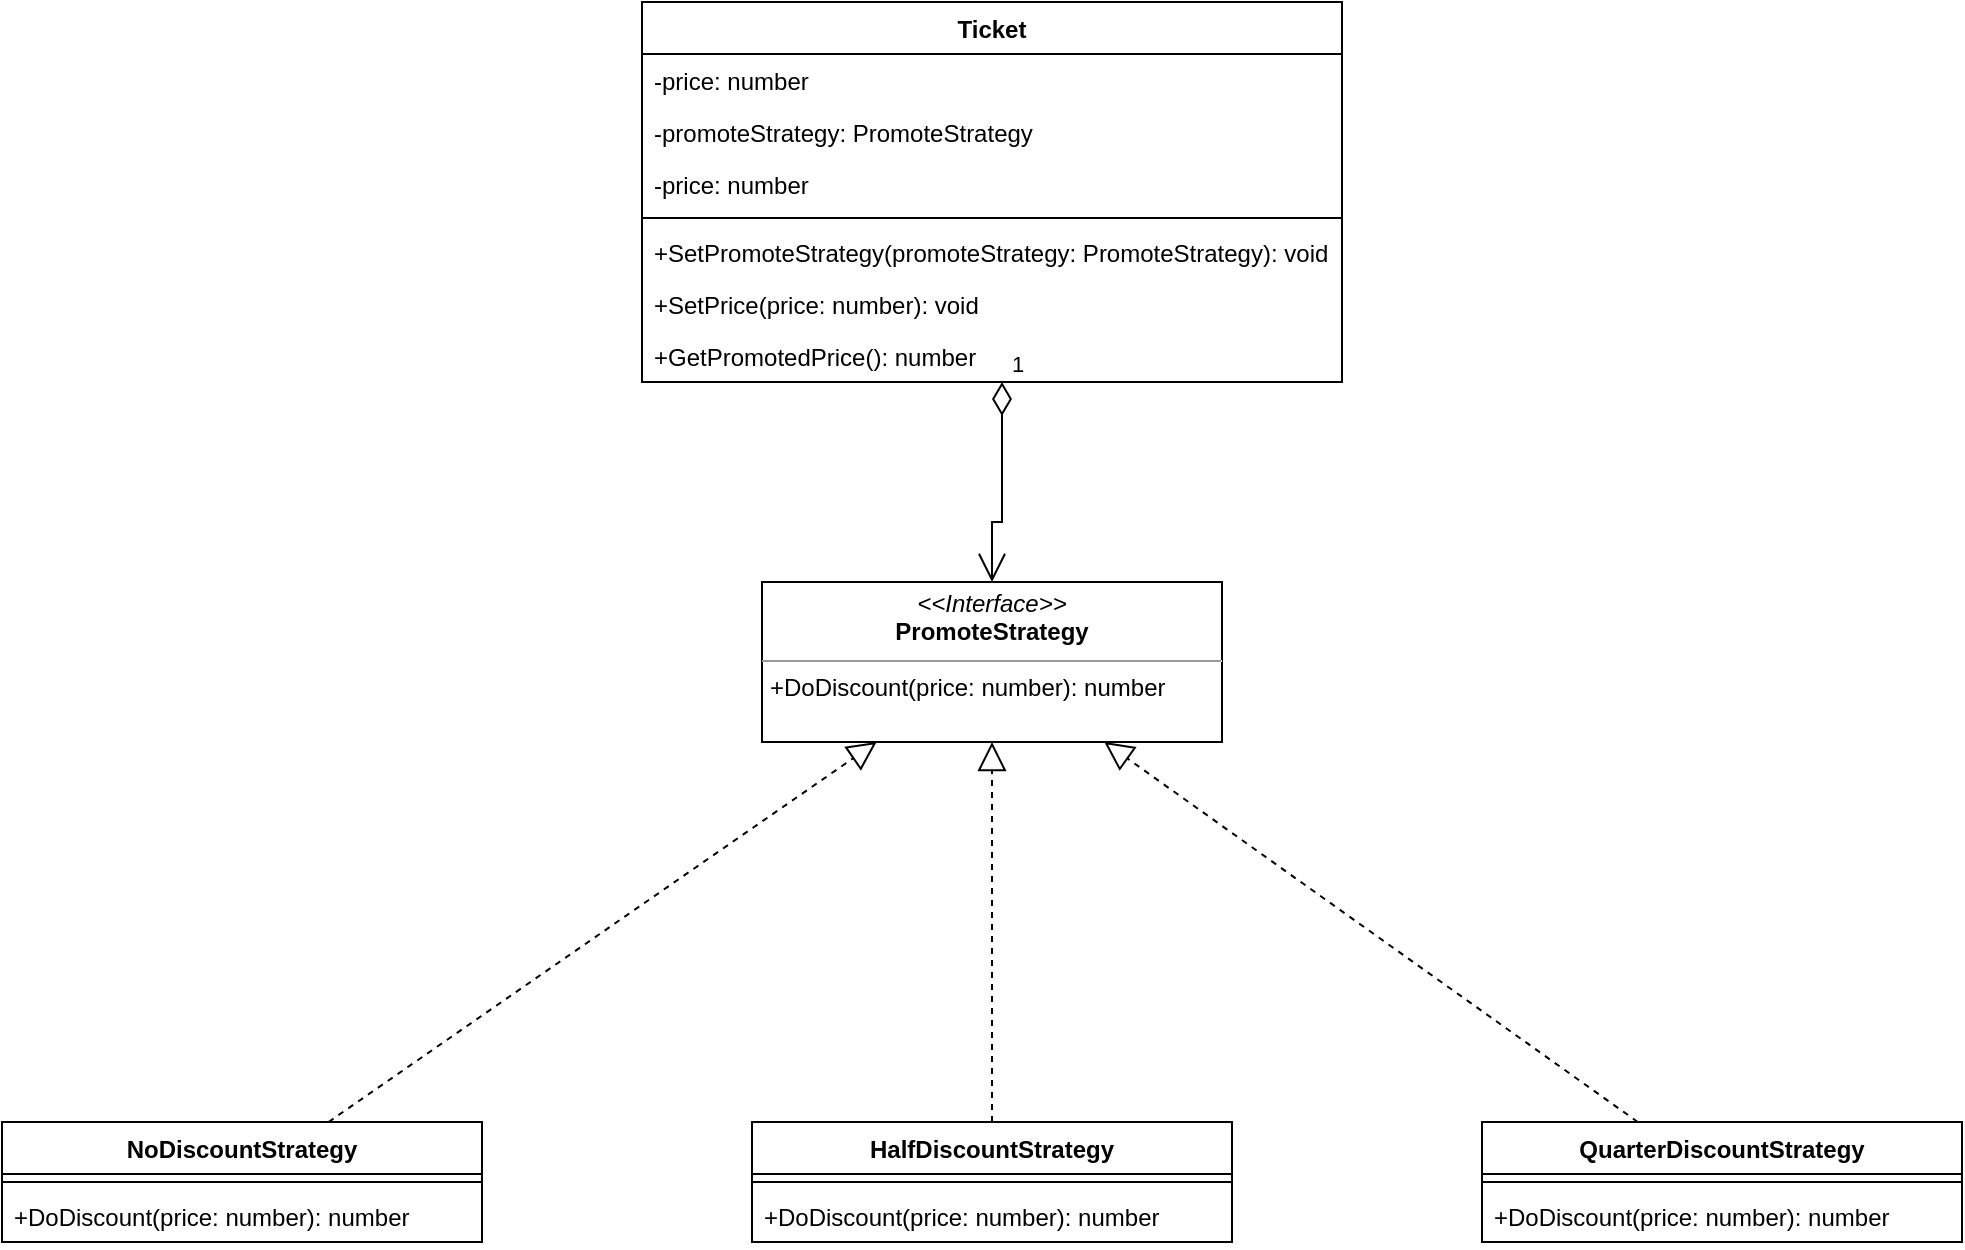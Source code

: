 <mxfile version="17.4.2" type="device"><diagram id="fzKiMzRvZ3ibfKhKb-IT" name="Page-1"><mxGraphModel dx="2605" dy="993" grid="1" gridSize="10" guides="1" tooltips="1" connect="1" arrows="1" fold="1" page="1" pageScale="1" pageWidth="827" pageHeight="1169" math="0" shadow="0"><root><mxCell id="0"/><mxCell id="1" parent="0"/><mxCell id="1byaSdNO8D3G2EktvWYM-1" value="Ticket" style="swimlane;fontStyle=1;align=center;verticalAlign=top;childLayout=stackLayout;horizontal=1;startSize=26;horizontalStack=0;resizeParent=1;resizeParentMax=0;resizeLast=0;collapsible=1;marginBottom=0;" vertex="1" parent="1"><mxGeometry x="40" y="80" width="350" height="190" as="geometry"/></mxCell><mxCell id="1byaSdNO8D3G2EktvWYM-2" value="-price: number" style="text;strokeColor=none;fillColor=none;align=left;verticalAlign=top;spacingLeft=4;spacingRight=4;overflow=hidden;rotatable=0;points=[[0,0.5],[1,0.5]];portConstraint=eastwest;" vertex="1" parent="1byaSdNO8D3G2EktvWYM-1"><mxGeometry y="26" width="350" height="26" as="geometry"/></mxCell><mxCell id="1byaSdNO8D3G2EktvWYM-6" value="-promoteStrategy: PromoteStrategy" style="text;strokeColor=none;fillColor=none;align=left;verticalAlign=top;spacingLeft=4;spacingRight=4;overflow=hidden;rotatable=0;points=[[0,0.5],[1,0.5]];portConstraint=eastwest;" vertex="1" parent="1byaSdNO8D3G2EktvWYM-1"><mxGeometry y="52" width="350" height="26" as="geometry"/></mxCell><mxCell id="1byaSdNO8D3G2EktvWYM-5" value="-price: number" style="text;strokeColor=none;fillColor=none;align=left;verticalAlign=top;spacingLeft=4;spacingRight=4;overflow=hidden;rotatable=0;points=[[0,0.5],[1,0.5]];portConstraint=eastwest;" vertex="1" parent="1byaSdNO8D3G2EktvWYM-1"><mxGeometry y="78" width="350" height="26" as="geometry"/></mxCell><mxCell id="1byaSdNO8D3G2EktvWYM-3" value="" style="line;strokeWidth=1;fillColor=none;align=left;verticalAlign=middle;spacingTop=-1;spacingLeft=3;spacingRight=3;rotatable=0;labelPosition=right;points=[];portConstraint=eastwest;" vertex="1" parent="1byaSdNO8D3G2EktvWYM-1"><mxGeometry y="104" width="350" height="8" as="geometry"/></mxCell><mxCell id="1byaSdNO8D3G2EktvWYM-4" value="+SetPromoteStrategy(promoteStrategy: PromoteStrategy): void" style="text;strokeColor=none;fillColor=none;align=left;verticalAlign=top;spacingLeft=4;spacingRight=4;overflow=hidden;rotatable=0;points=[[0,0.5],[1,0.5]];portConstraint=eastwest;" vertex="1" parent="1byaSdNO8D3G2EktvWYM-1"><mxGeometry y="112" width="350" height="26" as="geometry"/></mxCell><mxCell id="1byaSdNO8D3G2EktvWYM-9" value="+SetPrice(price: number): void" style="text;strokeColor=none;fillColor=none;align=left;verticalAlign=top;spacingLeft=4;spacingRight=4;overflow=hidden;rotatable=0;points=[[0,0.5],[1,0.5]];portConstraint=eastwest;" vertex="1" parent="1byaSdNO8D3G2EktvWYM-1"><mxGeometry y="138" width="350" height="26" as="geometry"/></mxCell><mxCell id="1byaSdNO8D3G2EktvWYM-8" value="+GetPromotedPrice(): number" style="text;strokeColor=none;fillColor=none;align=left;verticalAlign=top;spacingLeft=4;spacingRight=4;overflow=hidden;rotatable=0;points=[[0,0.5],[1,0.5]];portConstraint=eastwest;" vertex="1" parent="1byaSdNO8D3G2EktvWYM-1"><mxGeometry y="164" width="350" height="26" as="geometry"/></mxCell><mxCell id="1byaSdNO8D3G2EktvWYM-16" value="&lt;p style=&quot;margin: 0px ; margin-top: 4px ; text-align: center&quot;&gt;&lt;i&gt;&amp;lt;&amp;lt;Interface&amp;gt;&amp;gt;&lt;/i&gt;&lt;br&gt;&lt;b&gt;PromoteStrategy&lt;/b&gt;&lt;/p&gt;&lt;hr size=&quot;1&quot;&gt;&lt;p style=&quot;margin: 0px ; margin-left: 4px&quot;&gt;+DoDiscount(price: number): number&lt;br&gt;&lt;/p&gt;" style="verticalAlign=top;align=left;overflow=fill;fontSize=12;fontFamily=Helvetica;html=1;" vertex="1" parent="1"><mxGeometry x="100" y="370" width="230" height="80" as="geometry"/></mxCell><mxCell id="1byaSdNO8D3G2EktvWYM-18" value="1" style="endArrow=open;html=1;endSize=12;startArrow=diamondThin;startSize=14;startFill=0;edgeStyle=orthogonalEdgeStyle;align=left;verticalAlign=bottom;rounded=0;" edge="1" parent="1" source="1byaSdNO8D3G2EktvWYM-1" target="1byaSdNO8D3G2EktvWYM-16"><mxGeometry x="-1" y="3" relative="1" as="geometry"><mxPoint x="300" y="300" as="sourcePoint"/><mxPoint x="370" y="270" as="targetPoint"/><Array as="points"><mxPoint x="220" y="340"/><mxPoint x="215" y="340"/></Array></mxGeometry></mxCell><mxCell id="1byaSdNO8D3G2EktvWYM-19" value="NoDiscountStrategy" style="swimlane;fontStyle=1;align=center;verticalAlign=top;childLayout=stackLayout;horizontal=1;startSize=26;horizontalStack=0;resizeParent=1;resizeParentMax=0;resizeLast=0;collapsible=1;marginBottom=0;" vertex="1" parent="1"><mxGeometry x="-280" y="640" width="240" height="60" as="geometry"/></mxCell><mxCell id="1byaSdNO8D3G2EktvWYM-21" value="" style="line;strokeWidth=1;fillColor=none;align=left;verticalAlign=middle;spacingTop=-1;spacingLeft=3;spacingRight=3;rotatable=0;labelPosition=right;points=[];portConstraint=eastwest;" vertex="1" parent="1byaSdNO8D3G2EktvWYM-19"><mxGeometry y="26" width="240" height="8" as="geometry"/></mxCell><mxCell id="1byaSdNO8D3G2EktvWYM-22" value="+DoDiscount(price: number): number" style="text;strokeColor=none;fillColor=none;align=left;verticalAlign=top;spacingLeft=4;spacingRight=4;overflow=hidden;rotatable=0;points=[[0,0.5],[1,0.5]];portConstraint=eastwest;" vertex="1" parent="1byaSdNO8D3G2EktvWYM-19"><mxGeometry y="34" width="240" height="26" as="geometry"/></mxCell><mxCell id="1byaSdNO8D3G2EktvWYM-23" value="HalfDiscountStrategy" style="swimlane;fontStyle=1;align=center;verticalAlign=top;childLayout=stackLayout;horizontal=1;startSize=26;horizontalStack=0;resizeParent=1;resizeParentMax=0;resizeLast=0;collapsible=1;marginBottom=0;" vertex="1" parent="1"><mxGeometry x="95" y="640" width="240" height="60" as="geometry"/></mxCell><mxCell id="1byaSdNO8D3G2EktvWYM-24" value="" style="line;strokeWidth=1;fillColor=none;align=left;verticalAlign=middle;spacingTop=-1;spacingLeft=3;spacingRight=3;rotatable=0;labelPosition=right;points=[];portConstraint=eastwest;" vertex="1" parent="1byaSdNO8D3G2EktvWYM-23"><mxGeometry y="26" width="240" height="8" as="geometry"/></mxCell><mxCell id="1byaSdNO8D3G2EktvWYM-25" value="+DoDiscount(price: number): number" style="text;strokeColor=none;fillColor=none;align=left;verticalAlign=top;spacingLeft=4;spacingRight=4;overflow=hidden;rotatable=0;points=[[0,0.5],[1,0.5]];portConstraint=eastwest;" vertex="1" parent="1byaSdNO8D3G2EktvWYM-23"><mxGeometry y="34" width="240" height="26" as="geometry"/></mxCell><mxCell id="1byaSdNO8D3G2EktvWYM-26" value="QuarterDiscountStrategy" style="swimlane;fontStyle=1;align=center;verticalAlign=top;childLayout=stackLayout;horizontal=1;startSize=26;horizontalStack=0;resizeParent=1;resizeParentMax=0;resizeLast=0;collapsible=1;marginBottom=0;" vertex="1" parent="1"><mxGeometry x="460" y="640" width="240" height="60" as="geometry"/></mxCell><mxCell id="1byaSdNO8D3G2EktvWYM-27" value="" style="line;strokeWidth=1;fillColor=none;align=left;verticalAlign=middle;spacingTop=-1;spacingLeft=3;spacingRight=3;rotatable=0;labelPosition=right;points=[];portConstraint=eastwest;" vertex="1" parent="1byaSdNO8D3G2EktvWYM-26"><mxGeometry y="26" width="240" height="8" as="geometry"/></mxCell><mxCell id="1byaSdNO8D3G2EktvWYM-28" value="+DoDiscount(price: number): number" style="text;strokeColor=none;fillColor=none;align=left;verticalAlign=top;spacingLeft=4;spacingRight=4;overflow=hidden;rotatable=0;points=[[0,0.5],[1,0.5]];portConstraint=eastwest;" vertex="1" parent="1byaSdNO8D3G2EktvWYM-26"><mxGeometry y="34" width="240" height="26" as="geometry"/></mxCell><mxCell id="1byaSdNO8D3G2EktvWYM-29" value="" style="endArrow=block;dashed=1;endFill=0;endSize=12;html=1;rounded=0;" edge="1" parent="1" source="1byaSdNO8D3G2EktvWYM-19" target="1byaSdNO8D3G2EktvWYM-16"><mxGeometry width="160" relative="1" as="geometry"><mxPoint x="-220" y="530" as="sourcePoint"/><mxPoint x="-60" y="530" as="targetPoint"/></mxGeometry></mxCell><mxCell id="1byaSdNO8D3G2EktvWYM-30" value="" style="endArrow=block;dashed=1;endFill=0;endSize=12;html=1;rounded=0;" edge="1" parent="1" source="1byaSdNO8D3G2EktvWYM-23" target="1byaSdNO8D3G2EktvWYM-16"><mxGeometry width="160" relative="1" as="geometry"><mxPoint x="-106.731" y="650" as="sourcePoint"/><mxPoint x="167.308" y="460" as="targetPoint"/></mxGeometry></mxCell><mxCell id="1byaSdNO8D3G2EktvWYM-31" value="" style="endArrow=block;dashed=1;endFill=0;endSize=12;html=1;rounded=0;" edge="1" parent="1" source="1byaSdNO8D3G2EktvWYM-26" target="1byaSdNO8D3G2EktvWYM-16"><mxGeometry width="160" relative="1" as="geometry"><mxPoint x="-96.731" y="660" as="sourcePoint"/><mxPoint x="177.308" y="470" as="targetPoint"/></mxGeometry></mxCell></root></mxGraphModel></diagram></mxfile>